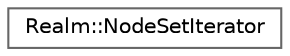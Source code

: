 digraph "Graphical Class Hierarchy"
{
 // LATEX_PDF_SIZE
  bgcolor="transparent";
  edge [fontname=Helvetica,fontsize=10,labelfontname=Helvetica,labelfontsize=10];
  node [fontname=Helvetica,fontsize=10,shape=box,height=0.2,width=0.4];
  rankdir="LR";
  Node0 [id="Node000000",label="Realm::NodeSetIterator",height=0.2,width=0.4,color="grey40", fillcolor="white", style="filled",URL="$classRealm_1_1NodeSetIterator.html",tooltip=" "];
}
